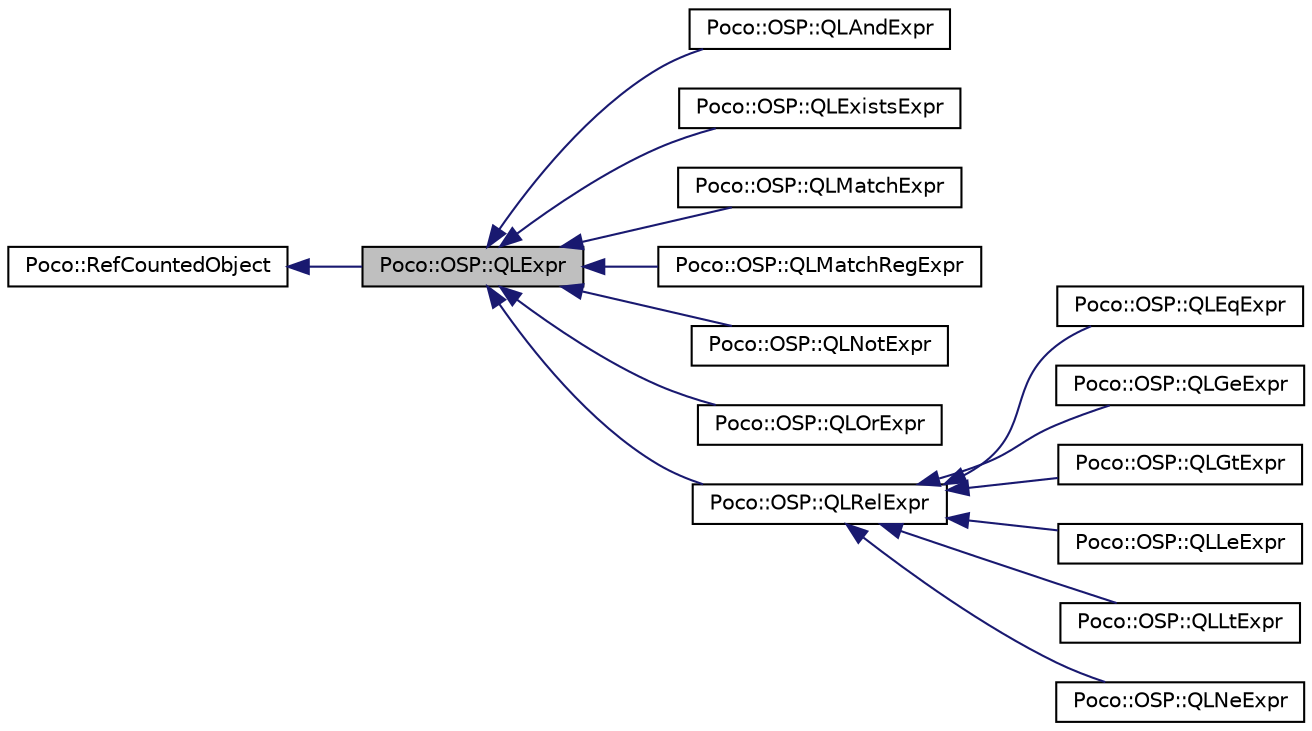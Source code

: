 digraph "Poco::OSP::QLExpr"
{
 // LATEX_PDF_SIZE
  edge [fontname="Helvetica",fontsize="10",labelfontname="Helvetica",labelfontsize="10"];
  node [fontname="Helvetica",fontsize="10",shape=record];
  rankdir="LR";
  Node1 [label="Poco::OSP::QLExpr",height=0.2,width=0.4,color="black", fillcolor="grey75", style="filled", fontcolor="black",tooltip="The base class for all Query Language expressions."];
  Node2 -> Node1 [dir="back",color="midnightblue",fontsize="10",style="solid"];
  Node2 [label="Poco::RefCountedObject",height=0.2,width=0.4,color="black", fillcolor="white", style="filled",URL="$classPoco_1_1RefCountedObject.html",tooltip=" "];
  Node1 -> Node3 [dir="back",color="midnightblue",fontsize="10",style="solid"];
  Node3 [label="Poco::OSP::QLAndExpr",height=0.2,width=0.4,color="black", fillcolor="white", style="filled",URL="$classPoco_1_1OSP_1_1QLAndExpr.html",tooltip=" "];
  Node1 -> Node4 [dir="back",color="midnightblue",fontsize="10",style="solid"];
  Node4 [label="Poco::OSP::QLExistsExpr",height=0.2,width=0.4,color="black", fillcolor="white", style="filled",URL="$classPoco_1_1OSP_1_1QLExistsExpr.html",tooltip=" "];
  Node1 -> Node5 [dir="back",color="midnightblue",fontsize="10",style="solid"];
  Node5 [label="Poco::OSP::QLMatchExpr",height=0.2,width=0.4,color="black", fillcolor="white", style="filled",URL="$classPoco_1_1OSP_1_1QLMatchExpr.html",tooltip=" "];
  Node1 -> Node6 [dir="back",color="midnightblue",fontsize="10",style="solid"];
  Node6 [label="Poco::OSP::QLMatchRegExpr",height=0.2,width=0.4,color="black", fillcolor="white", style="filled",URL="$classPoco_1_1OSP_1_1QLMatchRegExpr.html",tooltip=" "];
  Node1 -> Node7 [dir="back",color="midnightblue",fontsize="10",style="solid"];
  Node7 [label="Poco::OSP::QLNotExpr",height=0.2,width=0.4,color="black", fillcolor="white", style="filled",URL="$classPoco_1_1OSP_1_1QLNotExpr.html",tooltip=" "];
  Node1 -> Node8 [dir="back",color="midnightblue",fontsize="10",style="solid"];
  Node8 [label="Poco::OSP::QLOrExpr",height=0.2,width=0.4,color="black", fillcolor="white", style="filled",URL="$classPoco_1_1OSP_1_1QLOrExpr.html",tooltip=" "];
  Node1 -> Node9 [dir="back",color="midnightblue",fontsize="10",style="solid"];
  Node9 [label="Poco::OSP::QLRelExpr",height=0.2,width=0.4,color="black", fillcolor="white", style="filled",URL="$classPoco_1_1OSP_1_1QLRelExpr.html",tooltip=" "];
  Node9 -> Node10 [dir="back",color="midnightblue",fontsize="10",style="solid"];
  Node10 [label="Poco::OSP::QLEqExpr",height=0.2,width=0.4,color="black", fillcolor="white", style="filled",URL="$classPoco_1_1OSP_1_1QLEqExpr.html",tooltip=" "];
  Node9 -> Node11 [dir="back",color="midnightblue",fontsize="10",style="solid"];
  Node11 [label="Poco::OSP::QLGeExpr",height=0.2,width=0.4,color="black", fillcolor="white", style="filled",URL="$classPoco_1_1OSP_1_1QLGeExpr.html",tooltip=" "];
  Node9 -> Node12 [dir="back",color="midnightblue",fontsize="10",style="solid"];
  Node12 [label="Poco::OSP::QLGtExpr",height=0.2,width=0.4,color="black", fillcolor="white", style="filled",URL="$classPoco_1_1OSP_1_1QLGtExpr.html",tooltip=" "];
  Node9 -> Node13 [dir="back",color="midnightblue",fontsize="10",style="solid"];
  Node13 [label="Poco::OSP::QLLeExpr",height=0.2,width=0.4,color="black", fillcolor="white", style="filled",URL="$classPoco_1_1OSP_1_1QLLeExpr.html",tooltip=" "];
  Node9 -> Node14 [dir="back",color="midnightblue",fontsize="10",style="solid"];
  Node14 [label="Poco::OSP::QLLtExpr",height=0.2,width=0.4,color="black", fillcolor="white", style="filled",URL="$classPoco_1_1OSP_1_1QLLtExpr.html",tooltip=" "];
  Node9 -> Node15 [dir="back",color="midnightblue",fontsize="10",style="solid"];
  Node15 [label="Poco::OSP::QLNeExpr",height=0.2,width=0.4,color="black", fillcolor="white", style="filled",URL="$classPoco_1_1OSP_1_1QLNeExpr.html",tooltip=" "];
}
